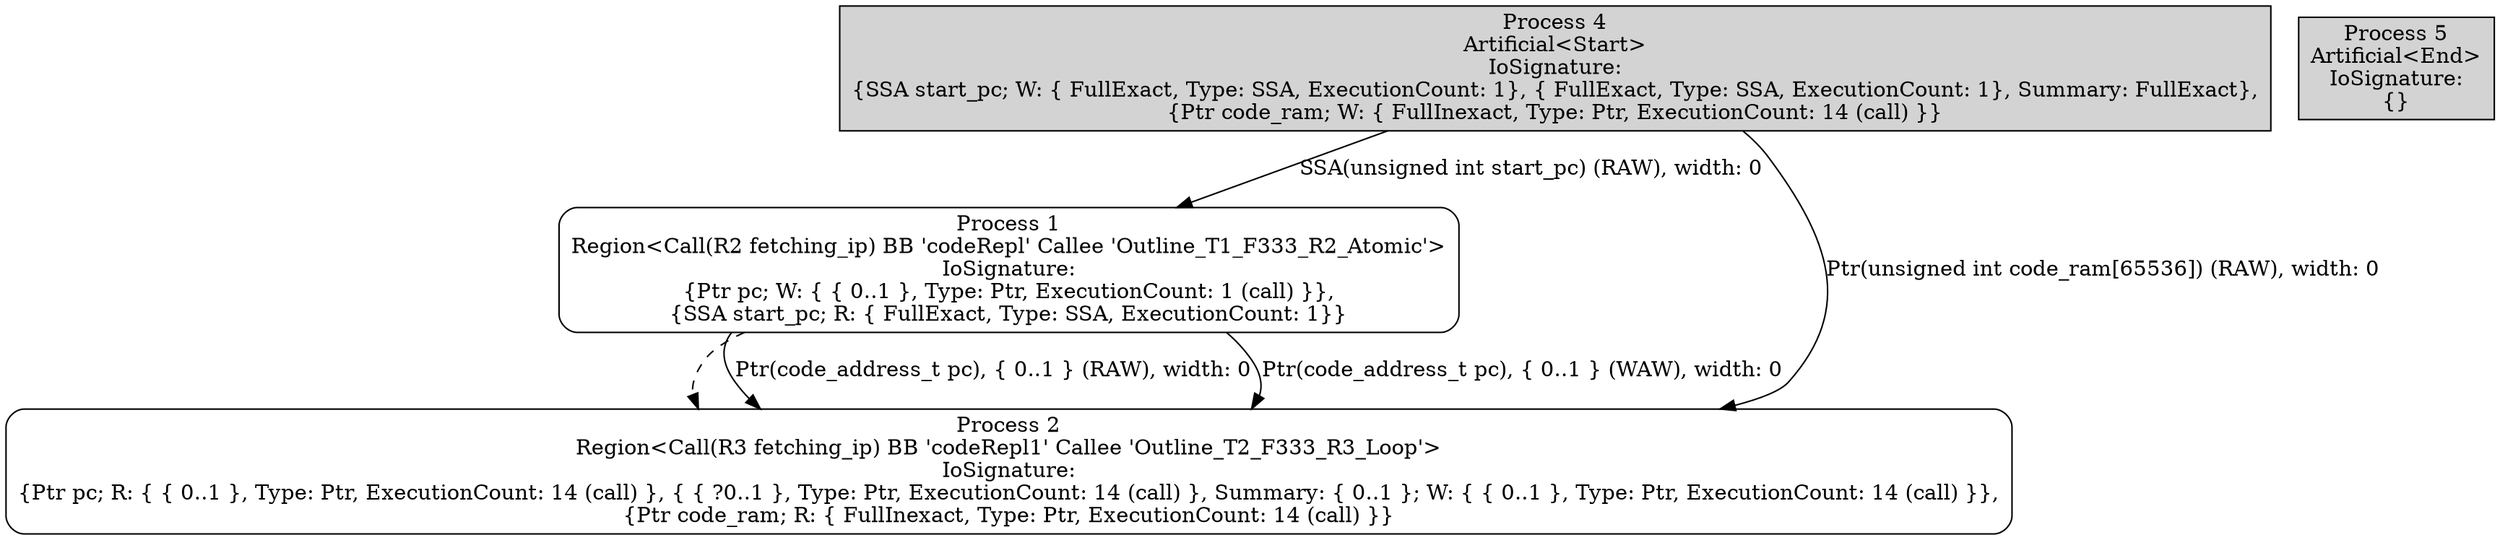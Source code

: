 digraph G {
0[label="Process 1
Region<Call(R2 fetching_ip) BB 'codeRepl' Callee 'Outline_T1_F333_R2_Atomic'>
IoSignature:
{Ptr pc; W: { { 0..1 }, Type: Ptr, ExecutionCount: 1 (call) }},
{SSA start_pc; R: { FullExact, Type: SSA, ExecutionCount: 1}}", style="rounded", shape="box"];
1[label="Process 2
Region<Call(R3 fetching_ip) BB 'codeRepl1' Callee 'Outline_T2_F333_R3_Loop'>
IoSignature:
{Ptr pc; R: { { 0..1 }, Type: Ptr, ExecutionCount: 14 (call) }, { { ?0..1 }, Type: Ptr, ExecutionCount: 14 (call) }, Summary: { 0..1 }; W: { { 0..1 }, Type: Ptr, ExecutionCount: 14 (call) }},
{Ptr code_ram; R: { FullInexact, Type: Ptr, ExecutionCount: 14 (call) }}", style="rounded", shape="box"];
2[label="Process 4
Artificial<Start>
IoSignature:
{SSA start_pc; W: { FullExact, Type: SSA, ExecutionCount: 1}, { FullExact, Type: SSA, ExecutionCount: 1}, Summary: FullExact},
{Ptr code_ram; W: { FullInexact, Type: Ptr, ExecutionCount: 14 (call) }}", style="filled" shape="box" fillcolor="lightgrey"];
3[label="Process 5
Artificial<End>
IoSignature:
{}", style="filled" shape="box" fillcolor="lightgrey"];
0->1 [style="dashed"];
0->1 [label="Ptr(code_address_t pc), { 0..1 } (RAW), width: 0"];
0->1 [label="Ptr(code_address_t pc), { 0..1 } (WAW), width: 0"];
2->0 [label="SSA(unsigned int start_pc) (RAW), width: 0"];
2->1 [label="Ptr(unsigned int code_ram[65536]) (RAW), width: 0"];
}
